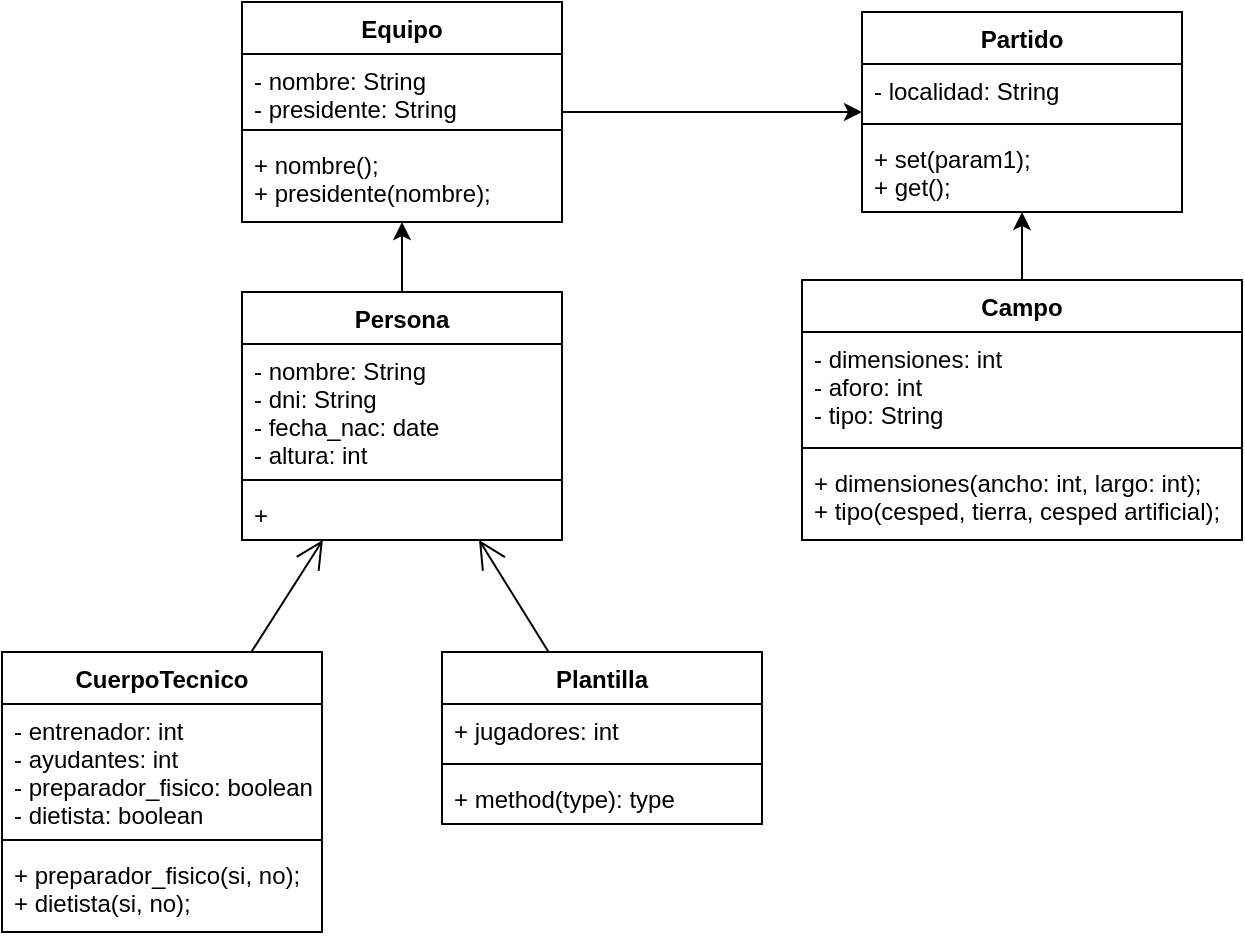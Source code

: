 <mxfile version="20.8.10" type="device"><diagram name="Page-1" id="IYWoORsd2QgmPtsHoiYK"><mxGraphModel dx="1619" dy="744" grid="1" gridSize="10" guides="1" tooltips="1" connect="1" arrows="1" fold="1" page="1" pageScale="1" pageWidth="850" pageHeight="1100" math="0" shadow="0"><root><mxCell id="0"/><mxCell id="1" parent="0"/><mxCell id="JxL3q2tXdZ9tWklRTXHM-1" value="Partido" style="swimlane;fontStyle=1;align=center;verticalAlign=top;childLayout=stackLayout;horizontal=1;startSize=26;horizontalStack=0;resizeParent=1;resizeParentMax=0;resizeLast=0;collapsible=1;marginBottom=0;" vertex="1" parent="1"><mxGeometry x="490" y="50" width="160" height="100" as="geometry"/></mxCell><mxCell id="JxL3q2tXdZ9tWklRTXHM-2" value="- localidad: String" style="text;strokeColor=none;fillColor=none;align=left;verticalAlign=top;spacingLeft=4;spacingRight=4;overflow=hidden;rotatable=0;points=[[0,0.5],[1,0.5]];portConstraint=eastwest;" vertex="1" parent="JxL3q2tXdZ9tWklRTXHM-1"><mxGeometry y="26" width="160" height="26" as="geometry"/></mxCell><mxCell id="JxL3q2tXdZ9tWklRTXHM-3" value="" style="line;strokeWidth=1;fillColor=none;align=left;verticalAlign=middle;spacingTop=-1;spacingLeft=3;spacingRight=3;rotatable=0;labelPosition=right;points=[];portConstraint=eastwest;strokeColor=inherit;" vertex="1" parent="JxL3q2tXdZ9tWklRTXHM-1"><mxGeometry y="52" width="160" height="8" as="geometry"/></mxCell><mxCell id="JxL3q2tXdZ9tWklRTXHM-4" value="+ set(param1);&#10;+ get();" style="text;strokeColor=none;fillColor=none;align=left;verticalAlign=top;spacingLeft=4;spacingRight=4;overflow=hidden;rotatable=0;points=[[0,0.5],[1,0.5]];portConstraint=eastwest;" vertex="1" parent="JxL3q2tXdZ9tWklRTXHM-1"><mxGeometry y="60" width="160" height="40" as="geometry"/></mxCell><mxCell id="JxL3q2tXdZ9tWklRTXHM-16" style="edgeStyle=orthogonalEdgeStyle;rounded=0;orthogonalLoop=1;jettySize=auto;html=1;" edge="1" parent="1" source="JxL3q2tXdZ9tWklRTXHM-5" target="JxL3q2tXdZ9tWklRTXHM-1"><mxGeometry relative="1" as="geometry"/></mxCell><mxCell id="JxL3q2tXdZ9tWklRTXHM-5" value="Campo" style="swimlane;fontStyle=1;align=center;verticalAlign=top;childLayout=stackLayout;horizontal=1;startSize=26;horizontalStack=0;resizeParent=1;resizeParentMax=0;resizeLast=0;collapsible=1;marginBottom=0;" vertex="1" parent="1"><mxGeometry x="460" y="184" width="220" height="130" as="geometry"/></mxCell><mxCell id="JxL3q2tXdZ9tWklRTXHM-6" value="- dimensiones: int&#10;- aforo: int&#10;- tipo: String" style="text;strokeColor=none;fillColor=none;align=left;verticalAlign=top;spacingLeft=4;spacingRight=4;overflow=hidden;rotatable=0;points=[[0,0.5],[1,0.5]];portConstraint=eastwest;" vertex="1" parent="JxL3q2tXdZ9tWklRTXHM-5"><mxGeometry y="26" width="220" height="54" as="geometry"/></mxCell><mxCell id="JxL3q2tXdZ9tWklRTXHM-7" value="" style="line;strokeWidth=1;fillColor=none;align=left;verticalAlign=middle;spacingTop=-1;spacingLeft=3;spacingRight=3;rotatable=0;labelPosition=right;points=[];portConstraint=eastwest;strokeColor=inherit;" vertex="1" parent="JxL3q2tXdZ9tWklRTXHM-5"><mxGeometry y="80" width="220" height="8" as="geometry"/></mxCell><mxCell id="JxL3q2tXdZ9tWklRTXHM-8" value="+ dimensiones(ancho: int, largo: int);&#10;+ tipo(cesped, tierra, cesped artificial);" style="text;strokeColor=none;fillColor=none;align=left;verticalAlign=top;spacingLeft=4;spacingRight=4;overflow=hidden;rotatable=0;points=[[0,0.5],[1,0.5]];portConstraint=eastwest;" vertex="1" parent="JxL3q2tXdZ9tWklRTXHM-5"><mxGeometry y="88" width="220" height="42" as="geometry"/></mxCell><mxCell id="JxL3q2tXdZ9tWklRTXHM-15" style="edgeStyle=orthogonalEdgeStyle;rounded=0;orthogonalLoop=1;jettySize=auto;html=1;" edge="1" parent="1" source="JxL3q2tXdZ9tWklRTXHM-10" target="JxL3q2tXdZ9tWklRTXHM-1"><mxGeometry relative="1" as="geometry"/></mxCell><mxCell id="JxL3q2tXdZ9tWklRTXHM-10" value="Equipo" style="swimlane;fontStyle=1;align=center;verticalAlign=top;childLayout=stackLayout;horizontal=1;startSize=26;horizontalStack=0;resizeParent=1;resizeParentMax=0;resizeLast=0;collapsible=1;marginBottom=0;" vertex="1" parent="1"><mxGeometry x="180" y="45" width="160" height="110" as="geometry"/></mxCell><mxCell id="JxL3q2tXdZ9tWklRTXHM-11" value="- nombre: String&#10;- presidente: String" style="text;strokeColor=none;fillColor=none;align=left;verticalAlign=top;spacingLeft=4;spacingRight=4;overflow=hidden;rotatable=0;points=[[0,0.5],[1,0.5]];portConstraint=eastwest;" vertex="1" parent="JxL3q2tXdZ9tWklRTXHM-10"><mxGeometry y="26" width="160" height="34" as="geometry"/></mxCell><mxCell id="JxL3q2tXdZ9tWklRTXHM-12" value="" style="line;strokeWidth=1;fillColor=none;align=left;verticalAlign=middle;spacingTop=-1;spacingLeft=3;spacingRight=3;rotatable=0;labelPosition=right;points=[];portConstraint=eastwest;strokeColor=inherit;" vertex="1" parent="JxL3q2tXdZ9tWklRTXHM-10"><mxGeometry y="60" width="160" height="8" as="geometry"/></mxCell><mxCell id="JxL3q2tXdZ9tWklRTXHM-13" value="+ nombre();&#10;+ presidente(nombre);" style="text;strokeColor=none;fillColor=none;align=left;verticalAlign=top;spacingLeft=4;spacingRight=4;overflow=hidden;rotatable=0;points=[[0,0.5],[1,0.5]];portConstraint=eastwest;" vertex="1" parent="JxL3q2tXdZ9tWklRTXHM-10"><mxGeometry y="68" width="160" height="42" as="geometry"/></mxCell><mxCell id="JxL3q2tXdZ9tWklRTXHM-17" value="Plantilla" style="swimlane;fontStyle=1;align=center;verticalAlign=top;childLayout=stackLayout;horizontal=1;startSize=26;horizontalStack=0;resizeParent=1;resizeParentMax=0;resizeLast=0;collapsible=1;marginBottom=0;" vertex="1" parent="1"><mxGeometry x="280" y="370" width="160" height="86" as="geometry"/></mxCell><mxCell id="JxL3q2tXdZ9tWklRTXHM-18" value="+ jugadores: int" style="text;strokeColor=none;fillColor=none;align=left;verticalAlign=top;spacingLeft=4;spacingRight=4;overflow=hidden;rotatable=0;points=[[0,0.5],[1,0.5]];portConstraint=eastwest;" vertex="1" parent="JxL3q2tXdZ9tWklRTXHM-17"><mxGeometry y="26" width="160" height="26" as="geometry"/></mxCell><mxCell id="JxL3q2tXdZ9tWklRTXHM-19" value="" style="line;strokeWidth=1;fillColor=none;align=left;verticalAlign=middle;spacingTop=-1;spacingLeft=3;spacingRight=3;rotatable=0;labelPosition=right;points=[];portConstraint=eastwest;strokeColor=inherit;" vertex="1" parent="JxL3q2tXdZ9tWklRTXHM-17"><mxGeometry y="52" width="160" height="8" as="geometry"/></mxCell><mxCell id="JxL3q2tXdZ9tWklRTXHM-20" value="+ method(type): type" style="text;strokeColor=none;fillColor=none;align=left;verticalAlign=top;spacingLeft=4;spacingRight=4;overflow=hidden;rotatable=0;points=[[0,0.5],[1,0.5]];portConstraint=eastwest;" vertex="1" parent="JxL3q2tXdZ9tWklRTXHM-17"><mxGeometry y="60" width="160" height="26" as="geometry"/></mxCell><mxCell id="JxL3q2tXdZ9tWklRTXHM-21" value="CuerpoTecnico" style="swimlane;fontStyle=1;align=center;verticalAlign=top;childLayout=stackLayout;horizontal=1;startSize=26;horizontalStack=0;resizeParent=1;resizeParentMax=0;resizeLast=0;collapsible=1;marginBottom=0;" vertex="1" parent="1"><mxGeometry x="60" y="370" width="160" height="140" as="geometry"/></mxCell><mxCell id="JxL3q2tXdZ9tWklRTXHM-22" value="- entrenador: int&#10;- ayudantes: int&#10;- preparador_fisico: boolean&#10;- dietista: boolean" style="text;strokeColor=none;fillColor=none;align=left;verticalAlign=top;spacingLeft=4;spacingRight=4;overflow=hidden;rotatable=0;points=[[0,0.5],[1,0.5]];portConstraint=eastwest;" vertex="1" parent="JxL3q2tXdZ9tWklRTXHM-21"><mxGeometry y="26" width="160" height="64" as="geometry"/></mxCell><mxCell id="JxL3q2tXdZ9tWklRTXHM-23" value="" style="line;strokeWidth=1;fillColor=none;align=left;verticalAlign=middle;spacingTop=-1;spacingLeft=3;spacingRight=3;rotatable=0;labelPosition=right;points=[];portConstraint=eastwest;strokeColor=inherit;" vertex="1" parent="JxL3q2tXdZ9tWklRTXHM-21"><mxGeometry y="90" width="160" height="8" as="geometry"/></mxCell><mxCell id="JxL3q2tXdZ9tWklRTXHM-24" value="+ preparador_fisico(si, no);&#10;+ dietista(si, no);" style="text;strokeColor=none;fillColor=none;align=left;verticalAlign=top;spacingLeft=4;spacingRight=4;overflow=hidden;rotatable=0;points=[[0,0.5],[1,0.5]];portConstraint=eastwest;" vertex="1" parent="JxL3q2tXdZ9tWklRTXHM-21"><mxGeometry y="98" width="160" height="42" as="geometry"/></mxCell><mxCell id="JxL3q2tXdZ9tWklRTXHM-26" value="" style="endArrow=open;endFill=1;endSize=12;html=1;rounded=0;" edge="1" parent="1" source="JxL3q2tXdZ9tWklRTXHM-21" target="JxL3q2tXdZ9tWklRTXHM-28"><mxGeometry width="160" relative="1" as="geometry"><mxPoint x="340" y="380" as="sourcePoint"/><mxPoint x="160" y="340" as="targetPoint"/></mxGeometry></mxCell><mxCell id="JxL3q2tXdZ9tWklRTXHM-27" value="" style="endArrow=open;endFill=1;endSize=12;html=1;rounded=0;" edge="1" parent="1" source="JxL3q2tXdZ9tWklRTXHM-17" target="JxL3q2tXdZ9tWklRTXHM-28"><mxGeometry width="160" relative="1" as="geometry"><mxPoint x="340" y="380" as="sourcePoint"/><mxPoint x="310" y="350" as="targetPoint"/></mxGeometry></mxCell><mxCell id="JxL3q2tXdZ9tWklRTXHM-32" style="edgeStyle=orthogonalEdgeStyle;rounded=0;orthogonalLoop=1;jettySize=auto;html=1;" edge="1" parent="1" source="JxL3q2tXdZ9tWklRTXHM-28" target="JxL3q2tXdZ9tWklRTXHM-10"><mxGeometry relative="1" as="geometry"/></mxCell><mxCell id="JxL3q2tXdZ9tWklRTXHM-28" value="Persona" style="swimlane;fontStyle=1;align=center;verticalAlign=top;childLayout=stackLayout;horizontal=1;startSize=26;horizontalStack=0;resizeParent=1;resizeParentMax=0;resizeLast=0;collapsible=1;marginBottom=0;" vertex="1" parent="1"><mxGeometry x="180" y="190" width="160" height="124" as="geometry"/></mxCell><mxCell id="JxL3q2tXdZ9tWklRTXHM-29" value="- nombre: String&#10;- dni: String&#10;- fecha_nac: date&#10;- altura: int" style="text;strokeColor=none;fillColor=none;align=left;verticalAlign=top;spacingLeft=4;spacingRight=4;overflow=hidden;rotatable=0;points=[[0,0.5],[1,0.5]];portConstraint=eastwest;" vertex="1" parent="JxL3q2tXdZ9tWklRTXHM-28"><mxGeometry y="26" width="160" height="64" as="geometry"/></mxCell><mxCell id="JxL3q2tXdZ9tWklRTXHM-30" value="" style="line;strokeWidth=1;fillColor=none;align=left;verticalAlign=middle;spacingTop=-1;spacingLeft=3;spacingRight=3;rotatable=0;labelPosition=right;points=[];portConstraint=eastwest;strokeColor=inherit;" vertex="1" parent="JxL3q2tXdZ9tWklRTXHM-28"><mxGeometry y="90" width="160" height="8" as="geometry"/></mxCell><mxCell id="JxL3q2tXdZ9tWklRTXHM-31" value="+ " style="text;strokeColor=none;fillColor=none;align=left;verticalAlign=top;spacingLeft=4;spacingRight=4;overflow=hidden;rotatable=0;points=[[0,0.5],[1,0.5]];portConstraint=eastwest;" vertex="1" parent="JxL3q2tXdZ9tWklRTXHM-28"><mxGeometry y="98" width="160" height="26" as="geometry"/></mxCell></root></mxGraphModel></diagram></mxfile>